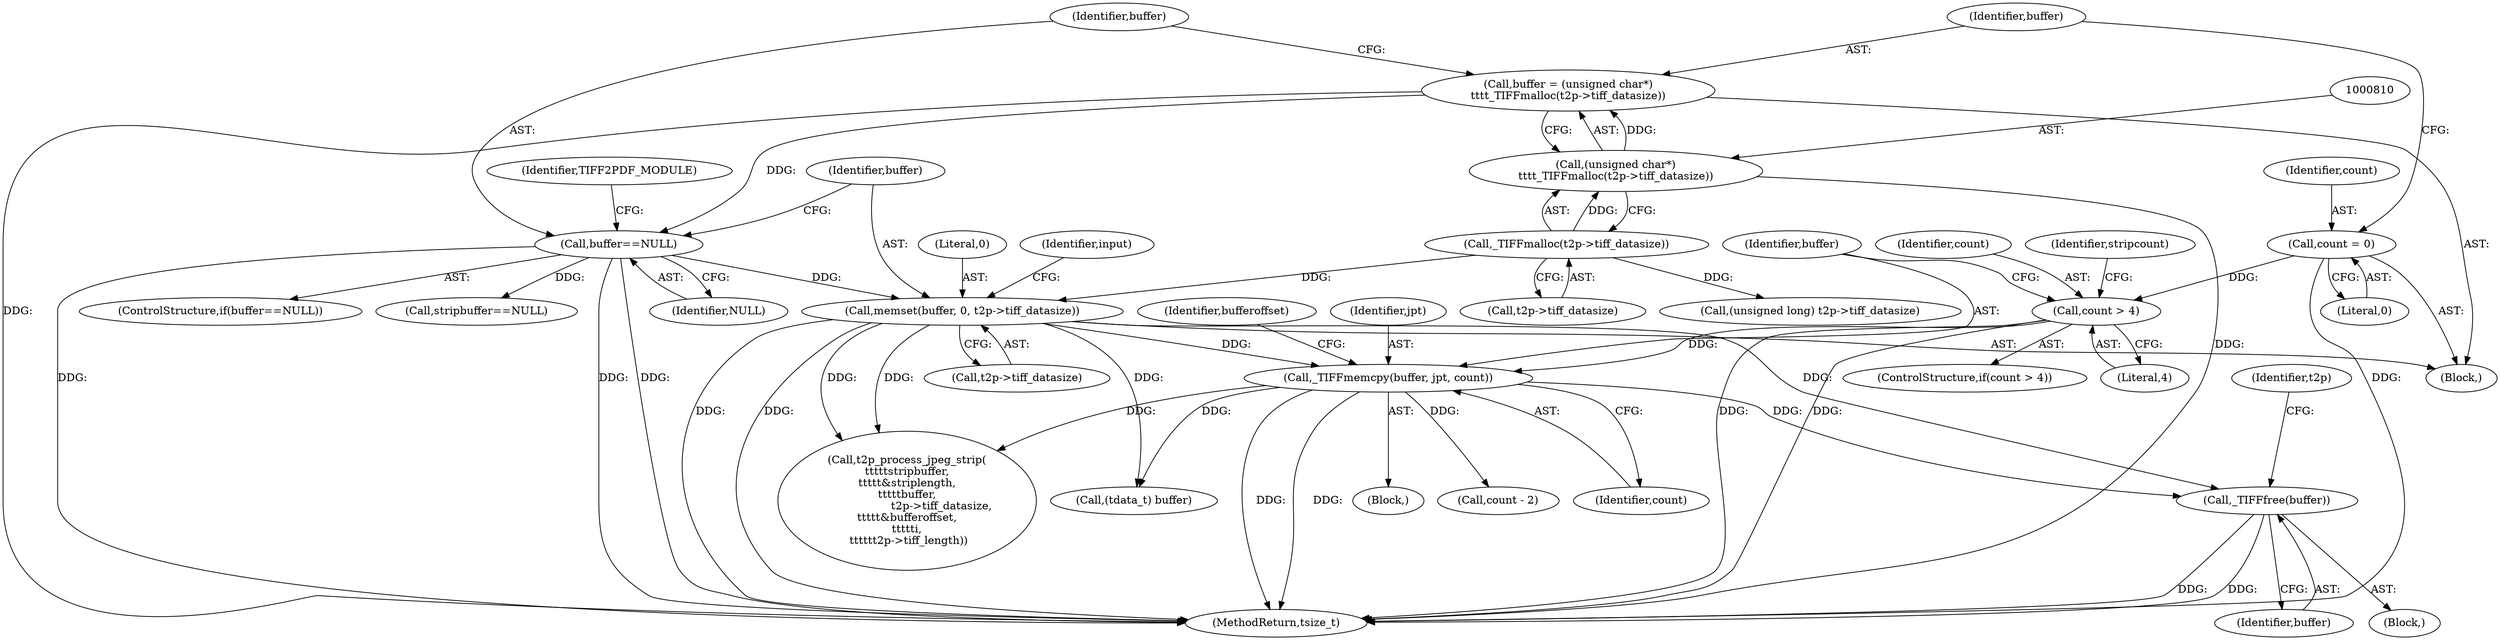 digraph "0_libtiff_83a4b92815ea04969d494416eaae3d4c6b338e4a#diff-c8b4b355f9b5c06d585b23138e1c185f_4@API" {
"1000915" [label="(Call,_TIFFfree(buffer))"];
"1000837" [label="(Call,memset(buffer, 0, t2p->tiff_datasize))"];
"1000816" [label="(Call,buffer==NULL)"];
"1000807" [label="(Call,buffer = (unsigned char*)\n\t\t\t\t_TIFFmalloc(t2p->tiff_datasize))"];
"1000809" [label="(Call,(unsigned char*)\n\t\t\t\t_TIFFmalloc(t2p->tiff_datasize))"];
"1000811" [label="(Call,_TIFFmalloc(t2p->tiff_datasize))"];
"1000859" [label="(Call,_TIFFmemcpy(buffer, jpt, count))"];
"1000855" [label="(Call,count > 4)"];
"1000804" [label="(Call,count = 0)"];
"1000807" [label="(Call,buffer = (unsigned char*)\n\t\t\t\t_TIFFmalloc(t2p->tiff_datasize))"];
"1000837" [label="(Call,memset(buffer, 0, t2p->tiff_datasize))"];
"1000855" [label="(Call,count > 4)"];
"1000859" [label="(Call,_TIFFmemcpy(buffer, jpt, count))"];
"1000809" [label="(Call,(unsigned char*)\n\t\t\t\t_TIFFmalloc(t2p->tiff_datasize))"];
"1000856" [label="(Identifier,count)"];
"1000864" [label="(Identifier,bufferoffset)"];
"1000858" [label="(Block,)"];
"1000823" [label="(Call,(unsigned long) t2p->tiff_datasize)"];
"1000854" [label="(ControlStructure,if(count > 4))"];
"1000915" [label="(Call,_TIFFfree(buffer))"];
"1000816" [label="(Call,buffer==NULL)"];
"1000946" [label="(Call,t2p_process_jpeg_strip(\n \t\t\t\t\tstripbuffer, \n \t\t\t\t\t&striplength, \n\t\t\t\t\tbuffer,\n                    t2p->tiff_datasize,\n \t\t\t\t\t&bufferoffset, \n \t\t\t\t\ti, \n \t\t\t\t\tt2p->tiff_length))"];
"1000840" [label="(Call,t2p->tiff_datasize)"];
"1000908" [label="(Block,)"];
"1000865" [label="(Call,count - 2)"];
"1000838" [label="(Identifier,buffer)"];
"1000916" [label="(Identifier,buffer)"];
"1000821" [label="(Identifier,TIFF2PDF_MODULE)"];
"1000802" [label="(Block,)"];
"1000818" [label="(Identifier,NULL)"];
"1000991" [label="(Call,(tdata_t) buffer)"];
"1000857" [label="(Literal,4)"];
"1000839" [label="(Literal,0)"];
"1000919" [label="(Identifier,t2p)"];
"1000812" [label="(Call,t2p->tiff_datasize)"];
"1000815" [label="(ControlStructure,if(buffer==NULL))"];
"1000817" [label="(Identifier,buffer)"];
"1000805" [label="(Identifier,count)"];
"1000905" [label="(Call,stripbuffer==NULL)"];
"1000862" [label="(Identifier,count)"];
"1000869" [label="(Identifier,stripcount)"];
"1000811" [label="(Call,_TIFFmalloc(t2p->tiff_datasize))"];
"1000861" [label="(Identifier,jpt)"];
"1001945" [label="(MethodReturn,tsize_t)"];
"1000860" [label="(Identifier,buffer)"];
"1000846" [label="(Identifier,input)"];
"1000804" [label="(Call,count = 0)"];
"1000806" [label="(Literal,0)"];
"1000808" [label="(Identifier,buffer)"];
"1000915" -> "1000908"  [label="AST: "];
"1000915" -> "1000916"  [label="CFG: "];
"1000916" -> "1000915"  [label="AST: "];
"1000919" -> "1000915"  [label="CFG: "];
"1000915" -> "1001945"  [label="DDG: "];
"1000915" -> "1001945"  [label="DDG: "];
"1000837" -> "1000915"  [label="DDG: "];
"1000859" -> "1000915"  [label="DDG: "];
"1000837" -> "1000802"  [label="AST: "];
"1000837" -> "1000840"  [label="CFG: "];
"1000838" -> "1000837"  [label="AST: "];
"1000839" -> "1000837"  [label="AST: "];
"1000840" -> "1000837"  [label="AST: "];
"1000846" -> "1000837"  [label="CFG: "];
"1000837" -> "1001945"  [label="DDG: "];
"1000837" -> "1001945"  [label="DDG: "];
"1000816" -> "1000837"  [label="DDG: "];
"1000811" -> "1000837"  [label="DDG: "];
"1000837" -> "1000859"  [label="DDG: "];
"1000837" -> "1000946"  [label="DDG: "];
"1000837" -> "1000946"  [label="DDG: "];
"1000837" -> "1000991"  [label="DDG: "];
"1000816" -> "1000815"  [label="AST: "];
"1000816" -> "1000818"  [label="CFG: "];
"1000817" -> "1000816"  [label="AST: "];
"1000818" -> "1000816"  [label="AST: "];
"1000821" -> "1000816"  [label="CFG: "];
"1000838" -> "1000816"  [label="CFG: "];
"1000816" -> "1001945"  [label="DDG: "];
"1000816" -> "1001945"  [label="DDG: "];
"1000816" -> "1001945"  [label="DDG: "];
"1000807" -> "1000816"  [label="DDG: "];
"1000816" -> "1000905"  [label="DDG: "];
"1000807" -> "1000802"  [label="AST: "];
"1000807" -> "1000809"  [label="CFG: "];
"1000808" -> "1000807"  [label="AST: "];
"1000809" -> "1000807"  [label="AST: "];
"1000817" -> "1000807"  [label="CFG: "];
"1000807" -> "1001945"  [label="DDG: "];
"1000809" -> "1000807"  [label="DDG: "];
"1000809" -> "1000811"  [label="CFG: "];
"1000810" -> "1000809"  [label="AST: "];
"1000811" -> "1000809"  [label="AST: "];
"1000809" -> "1001945"  [label="DDG: "];
"1000811" -> "1000809"  [label="DDG: "];
"1000811" -> "1000812"  [label="CFG: "];
"1000812" -> "1000811"  [label="AST: "];
"1000811" -> "1000823"  [label="DDG: "];
"1000859" -> "1000858"  [label="AST: "];
"1000859" -> "1000862"  [label="CFG: "];
"1000860" -> "1000859"  [label="AST: "];
"1000861" -> "1000859"  [label="AST: "];
"1000862" -> "1000859"  [label="AST: "];
"1000864" -> "1000859"  [label="CFG: "];
"1000859" -> "1001945"  [label="DDG: "];
"1000859" -> "1001945"  [label="DDG: "];
"1000855" -> "1000859"  [label="DDG: "];
"1000859" -> "1000865"  [label="DDG: "];
"1000859" -> "1000946"  [label="DDG: "];
"1000859" -> "1000991"  [label="DDG: "];
"1000855" -> "1000854"  [label="AST: "];
"1000855" -> "1000857"  [label="CFG: "];
"1000856" -> "1000855"  [label="AST: "];
"1000857" -> "1000855"  [label="AST: "];
"1000860" -> "1000855"  [label="CFG: "];
"1000869" -> "1000855"  [label="CFG: "];
"1000855" -> "1001945"  [label="DDG: "];
"1000855" -> "1001945"  [label="DDG: "];
"1000804" -> "1000855"  [label="DDG: "];
"1000804" -> "1000802"  [label="AST: "];
"1000804" -> "1000806"  [label="CFG: "];
"1000805" -> "1000804"  [label="AST: "];
"1000806" -> "1000804"  [label="AST: "];
"1000808" -> "1000804"  [label="CFG: "];
"1000804" -> "1001945"  [label="DDG: "];
}
